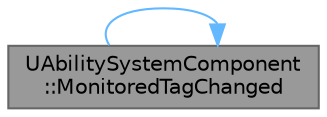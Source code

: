 digraph "UAbilitySystemComponent::MonitoredTagChanged"
{
 // INTERACTIVE_SVG=YES
 // LATEX_PDF_SIZE
  bgcolor="transparent";
  edge [fontname=Helvetica,fontsize=10,labelfontname=Helvetica,labelfontsize=10];
  node [fontname=Helvetica,fontsize=10,shape=box,height=0.2,width=0.4];
  rankdir="LR";
  Node1 [id="Node000001",label="UAbilitySystemComponent\l::MonitoredTagChanged",height=0.2,width=0.4,color="gray40", fillcolor="grey60", style="filled", fontcolor="black",tooltip="Callback that is called when an owned tag bound to an ability changes."];
  Node1 -> Node1 [id="edge1_Node000001_Node000001",color="steelblue1",style="solid",tooltip=" "];
}

